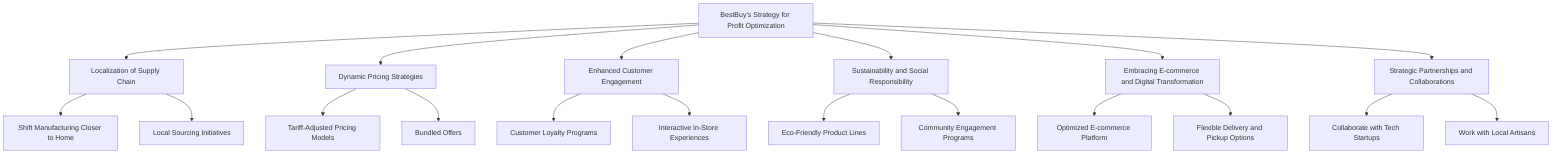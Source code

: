 flowchart TD
        A[BestBuy's Strategy for Profit Optimization] --> B[Localization of Supply Chain]
        A --> C[Dynamic Pricing Strategies]
        A --> D[Enhanced Customer Engagement]
        A --> E[Sustainability and Social Responsibility]
        A --> F[Embracing E-commerce and Digital Transformation]
        A --> G[Strategic Partnerships and Collaborations]

        B --> B1[Shift Manufacturing Closer to Home]
        B --> B2[Local Sourcing Initiatives]

        C --> C1[Tariff-Adjusted Pricing Models]
        C --> C2[Bundled Offers]

        D --> D1[Customer Loyalty Programs]
        D --> D2[Interactive In-Store Experiences]

        E --> E1[Eco-Friendly Product Lines]
        E --> E2[Community Engagement Programs]

        F --> F1[Optimized E-commerce Platform]
        F --> F2[Flexible Delivery and Pickup Options]

        G --> G1[Collaborate with Tech Startups]
        G --> G2[Work with Local Artisans]